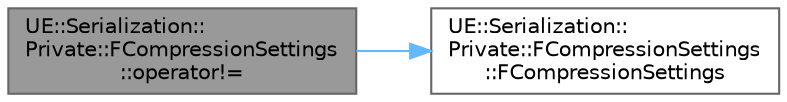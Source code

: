 digraph "UE::Serialization::Private::FCompressionSettings::operator!="
{
 // INTERACTIVE_SVG=YES
 // LATEX_PDF_SIZE
  bgcolor="transparent";
  edge [fontname=Helvetica,fontsize=10,labelfontname=Helvetica,labelfontsize=10];
  node [fontname=Helvetica,fontsize=10,shape=box,height=0.2,width=0.4];
  rankdir="LR";
  Node1 [id="Node000001",label="UE::Serialization::\lPrivate::FCompressionSettings\l::operator!=",height=0.2,width=0.4,color="gray40", fillcolor="grey60", style="filled", fontcolor="black",tooltip=" "];
  Node1 -> Node2 [id="edge1_Node000001_Node000002",color="steelblue1",style="solid",tooltip=" "];
  Node2 [id="Node000002",label="UE::Serialization::\lPrivate::FCompressionSettings\l::FCompressionSettings",height=0.2,width=0.4,color="grey40", fillcolor="white", style="filled",URL="$d9/da2/structUE_1_1Serialization_1_1Private_1_1FCompressionSettings.html#a8914468536cf0e7c0cfe7f570b43b4b7",tooltip=" "];
}
